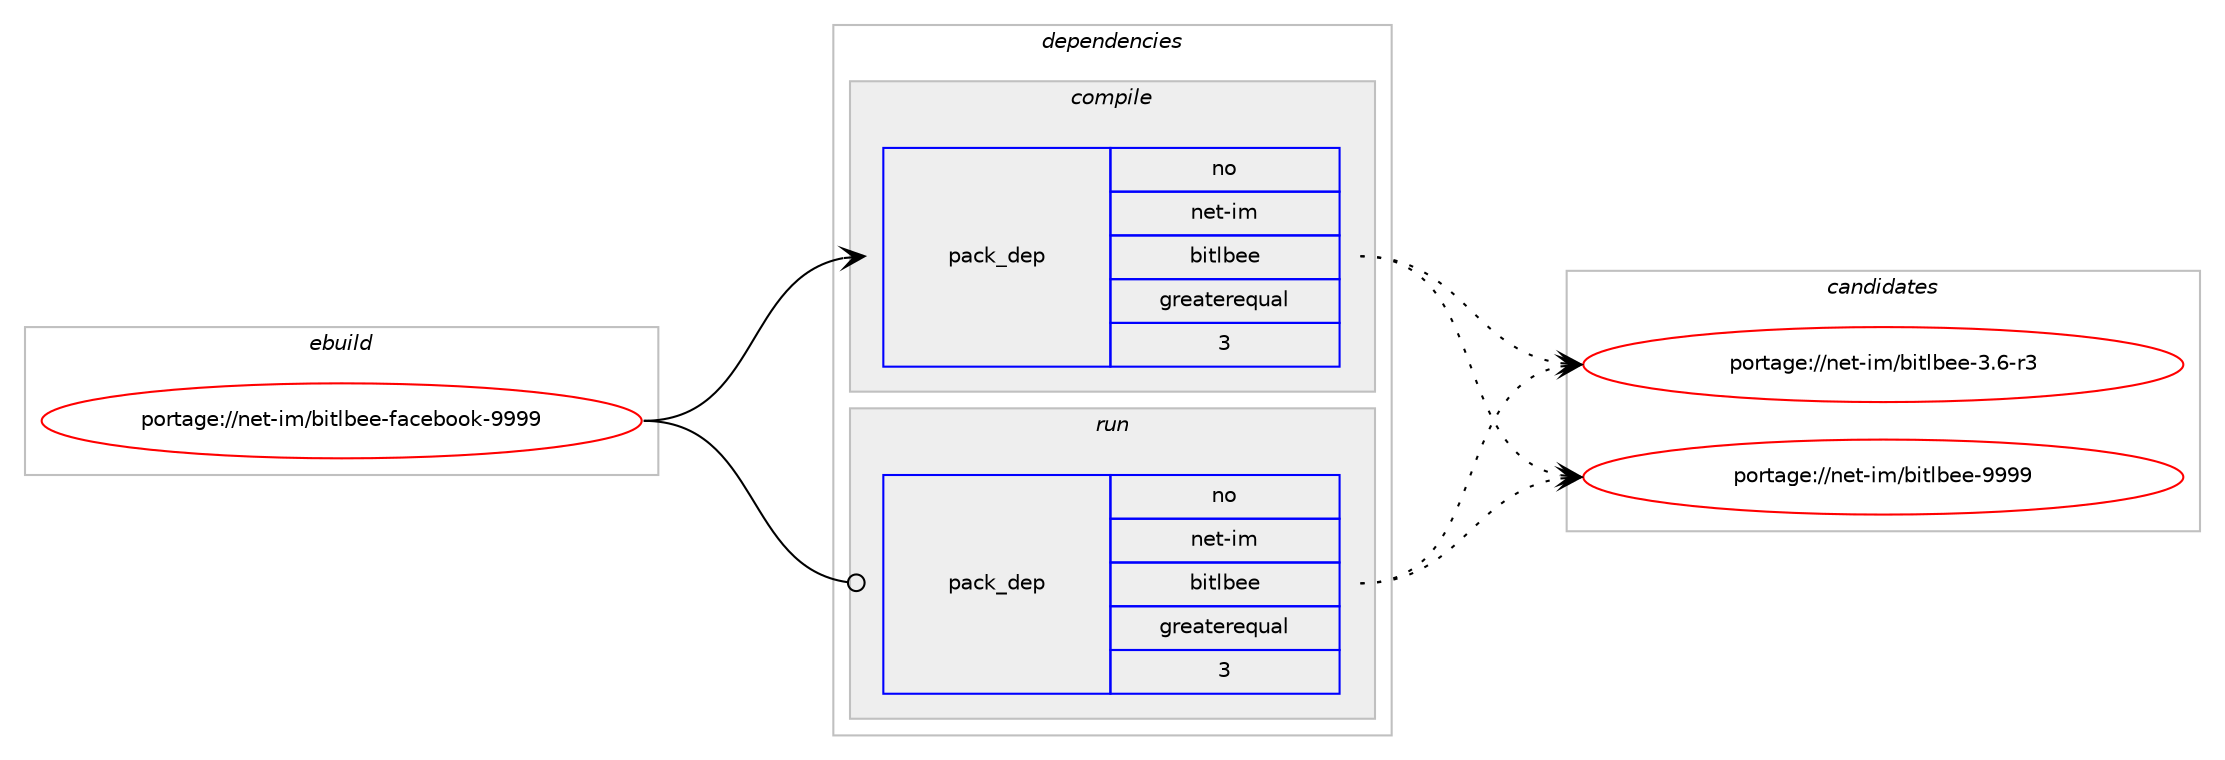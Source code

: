 digraph prolog {

# *************
# Graph options
# *************

newrank=true;
concentrate=true;
compound=true;
graph [rankdir=LR,fontname=Helvetica,fontsize=10,ranksep=1.5];#, ranksep=2.5, nodesep=0.2];
edge  [arrowhead=vee];
node  [fontname=Helvetica,fontsize=10];

# **********
# The ebuild
# **********

subgraph cluster_leftcol {
color=gray;
rank=same;
label=<<i>ebuild</i>>;
id [label="portage://net-im/bitlbee-facebook-9999", color=red, width=4, href="../net-im/bitlbee-facebook-9999.svg"];
}

# ****************
# The dependencies
# ****************

subgraph cluster_midcol {
color=gray;
label=<<i>dependencies</i>>;
subgraph cluster_compile {
fillcolor="#eeeeee";
style=filled;
label=<<i>compile</i>>;
# *** BEGIN UNKNOWN DEPENDENCY TYPE (TODO) ***
# id -> package_dependency(portage://net-im/bitlbee-facebook-9999,install,no,dev-libs,glib,none,[,,],[slot(2)],[])
# *** END UNKNOWN DEPENDENCY TYPE (TODO) ***

# *** BEGIN UNKNOWN DEPENDENCY TYPE (TODO) ***
# id -> package_dependency(portage://net-im/bitlbee-facebook-9999,install,no,dev-libs,json-glib,none,[,,],[],[])
# *** END UNKNOWN DEPENDENCY TYPE (TODO) ***

subgraph pack87638 {
dependency179082 [label=<<TABLE BORDER="0" CELLBORDER="1" CELLSPACING="0" CELLPADDING="4" WIDTH="220"><TR><TD ROWSPAN="6" CELLPADDING="30">pack_dep</TD></TR><TR><TD WIDTH="110">no</TD></TR><TR><TD>net-im</TD></TR><TR><TD>bitlbee</TD></TR><TR><TD>greaterequal</TD></TR><TR><TD>3</TD></TR></TABLE>>, shape=none, color=blue];
}
id:e -> dependency179082:w [weight=20,style="solid",arrowhead="vee"];
}
subgraph cluster_compileandrun {
fillcolor="#eeeeee";
style=filled;
label=<<i>compile and run</i>>;
}
subgraph cluster_run {
fillcolor="#eeeeee";
style=filled;
label=<<i>run</i>>;
# *** BEGIN UNKNOWN DEPENDENCY TYPE (TODO) ***
# id -> package_dependency(portage://net-im/bitlbee-facebook-9999,run,no,dev-libs,glib,none,[,,],[slot(2)],[])
# *** END UNKNOWN DEPENDENCY TYPE (TODO) ***

# *** BEGIN UNKNOWN DEPENDENCY TYPE (TODO) ***
# id -> package_dependency(portage://net-im/bitlbee-facebook-9999,run,no,dev-libs,json-glib,none,[,,],[],[])
# *** END UNKNOWN DEPENDENCY TYPE (TODO) ***

subgraph pack87639 {
dependency179083 [label=<<TABLE BORDER="0" CELLBORDER="1" CELLSPACING="0" CELLPADDING="4" WIDTH="220"><TR><TD ROWSPAN="6" CELLPADDING="30">pack_dep</TD></TR><TR><TD WIDTH="110">no</TD></TR><TR><TD>net-im</TD></TR><TR><TD>bitlbee</TD></TR><TR><TD>greaterequal</TD></TR><TR><TD>3</TD></TR></TABLE>>, shape=none, color=blue];
}
id:e -> dependency179083:w [weight=20,style="solid",arrowhead="odot"];
}
}

# **************
# The candidates
# **************

subgraph cluster_choices {
rank=same;
color=gray;
label=<<i>candidates</i>>;

subgraph choice87638 {
color=black;
nodesep=1;
choice11010111645105109479810511610898101101455146544511451 [label="portage://net-im/bitlbee-3.6-r3", color=red, width=4,href="../net-im/bitlbee-3.6-r3.svg"];
choice110101116451051094798105116108981011014557575757 [label="portage://net-im/bitlbee-9999", color=red, width=4,href="../net-im/bitlbee-9999.svg"];
dependency179082:e -> choice11010111645105109479810511610898101101455146544511451:w [style=dotted,weight="100"];
dependency179082:e -> choice110101116451051094798105116108981011014557575757:w [style=dotted,weight="100"];
}
subgraph choice87639 {
color=black;
nodesep=1;
choice11010111645105109479810511610898101101455146544511451 [label="portage://net-im/bitlbee-3.6-r3", color=red, width=4,href="../net-im/bitlbee-3.6-r3.svg"];
choice110101116451051094798105116108981011014557575757 [label="portage://net-im/bitlbee-9999", color=red, width=4,href="../net-im/bitlbee-9999.svg"];
dependency179083:e -> choice11010111645105109479810511610898101101455146544511451:w [style=dotted,weight="100"];
dependency179083:e -> choice110101116451051094798105116108981011014557575757:w [style=dotted,weight="100"];
}
}

}
